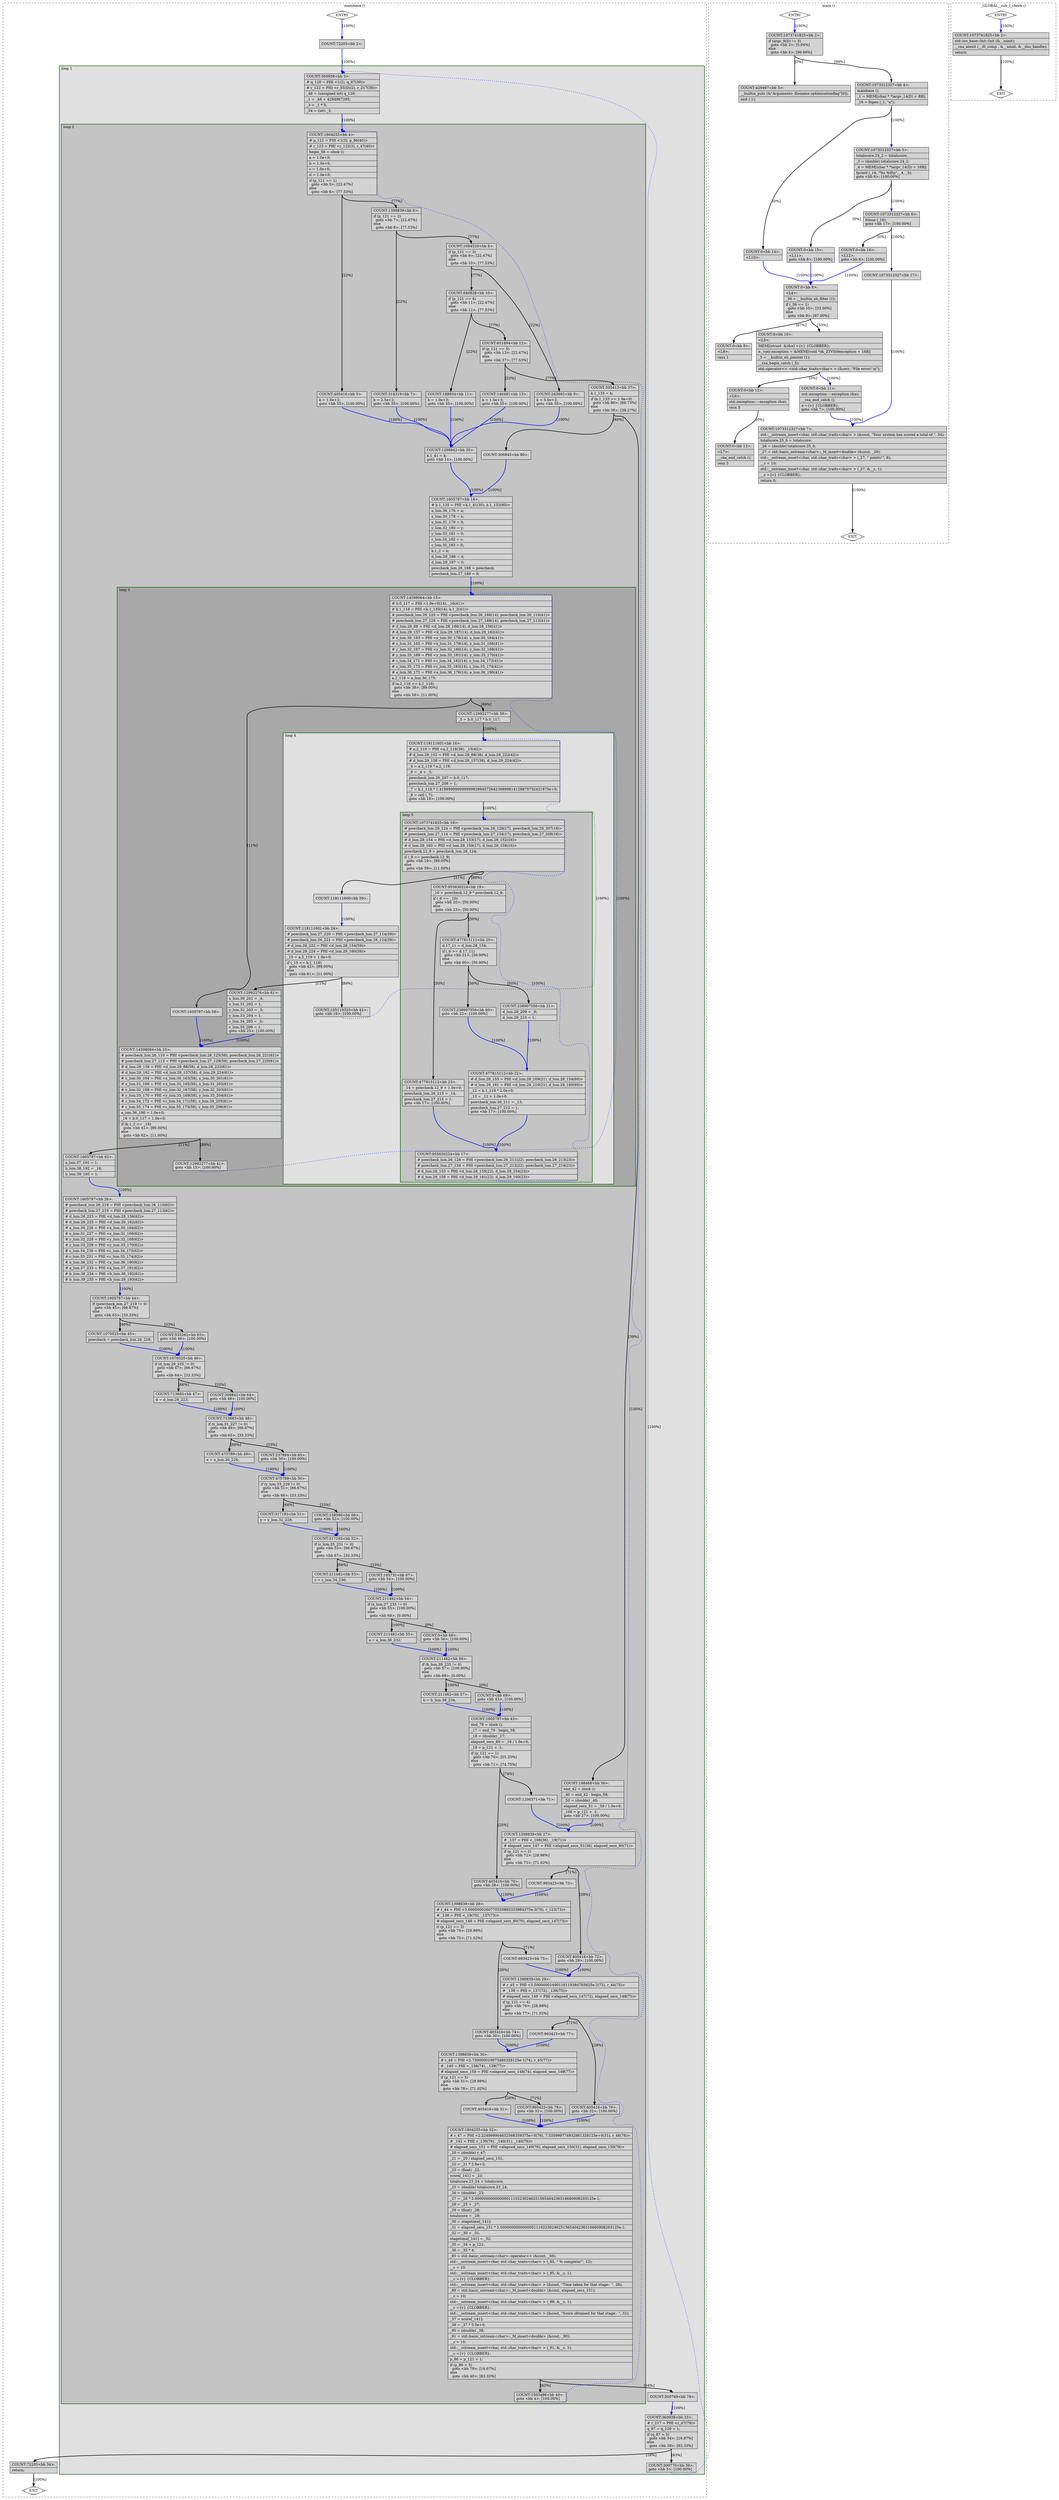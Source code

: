 digraph "benchmark.cpp.135t.sink" {
overlap=false;
subgraph "cluster_mainbase" {
	style="dashed";
	color="black";
	label="mainbase ()";
	subgraph cluster_1888_1 {
	style="filled";
	color="darkgreen";
	fillcolor="grey88";
	label="loop 1";
	labeljust=l;
	penwidth=2;
	subgraph cluster_1888_2 {
	style="filled";
	color="darkgreen";
	fillcolor="grey77";
	label="loop 2";
	labeljust=l;
	penwidth=2;
	subgraph cluster_1888_3 {
	style="filled";
	color="darkgreen";
	fillcolor="grey66";
	label="loop 3";
	labeljust=l;
	penwidth=2;
	subgraph cluster_1888_4 {
	style="filled";
	color="darkgreen";
	fillcolor="grey88";
	label="loop 4";
	labeljust=l;
	penwidth=2;
	subgraph cluster_1888_5 {
	style="filled";
	color="darkgreen";
	fillcolor="grey77";
	label="loop 5";
	labeljust=l;
	penwidth=2;
	fn_1888_basic_block_18 [shape=record,style=filled,fillcolor=lightgrey,label="{COUNT:1073741825\<bb\ 18\>:\l\
|#\ powcheck_lsm.26_124\ =\ PHI\ \<powcheck_lsm.26_128(17),\ powcheck_lsm.26_207(16)\>\l\
|#\ powcheck_lsm.27_114\ =\ PHI\ \<powcheck_lsm.27_134(17),\ powcheck_lsm.27_208(16)\>\l\
|#\ d_lsm.28_154\ =\ PHI\ \<d_lsm.28_153(17),\ d_lsm.28_152(16)\>\l\
|#\ d_lsm.29_160\ =\ PHI\ \<d_lsm.29_159(17),\ d_lsm.29_158(16)\>\l\
|powcheck.12_9\ =\ powcheck_lsm.26_124;\l\
|if\ (_8\ \>=\ powcheck.12_9)\l\
\ \ goto\ \<bb\ 19\>;\ [89.00%]\l\
else\l\
\ \ goto\ \<bb\ 59\>;\ [11.00%]\l\
}"];

	fn_1888_basic_block_19 [shape=record,style=filled,fillcolor=lightgrey,label="{COUNT:955630224\<bb\ 19\>:\l\
|_10\ =\ powcheck.12_9\ *\ powcheck.12_9;\l\
|if\ (_6\ ==\ _10)\l\
\ \ goto\ \<bb\ 20\>;\ [50.00%]\l\
else\l\
\ \ goto\ \<bb\ 23\>;\ [50.00%]\l\
}"];

	fn_1888_basic_block_20 [shape=record,style=filled,fillcolor=lightgrey,label="{COUNT:477815112\<bb\ 20\>:\l\
|d.17_11\ =\ d_lsm.28_154;\l\
|if\ (_6\ \>=\ d.17_11)\l\
\ \ goto\ \<bb\ 21\>;\ [50.00%]\l\
else\l\
\ \ goto\ \<bb\ 60\>;\ [50.00%]\l\
}"];

	fn_1888_basic_block_23 [shape=record,style=filled,fillcolor=lightgrey,label="{COUNT:477815112\<bb\ 23\>:\l\
|_14\ =\ powcheck.12_9\ +\ 1.0e+0;\l\
|powcheck_lsm.26_213\ =\ _14;\l\
|powcheck_lsm.27_214\ =\ 1;\l\
goto\ \<bb\ 17\>;\ [100.00%]\l\
}"];

	fn_1888_basic_block_21 [shape=record,style=filled,fillcolor=lightgrey,label="{COUNT:238907556\<bb\ 21\>:\l\
|d_lsm.28_209\ =\ _6;\l\
|d_lsm.29_210\ =\ 1;\l\
}"];

	fn_1888_basic_block_60 [shape=record,style=filled,fillcolor=lightgrey,label="{COUNT:238907556\<bb\ 60\>:\l\
goto\ \<bb\ 22\>;\ [100.00%]\l\
}"];

	fn_1888_basic_block_17 [shape=record,style=filled,fillcolor=lightgrey,label="{COUNT:955630224\<bb\ 17\>:\l\
|#\ powcheck_lsm.26_128\ =\ PHI\ \<powcheck_lsm.26_211(22),\ powcheck_lsm.26_213(23)\>\l\
|#\ powcheck_lsm.27_134\ =\ PHI\ \<powcheck_lsm.27_212(22),\ powcheck_lsm.27_214(23)\>\l\
|#\ d_lsm.28_153\ =\ PHI\ \<d_lsm.28_155(22),\ d_lsm.28_154(23)\>\l\
|#\ d_lsm.29_159\ =\ PHI\ \<d_lsm.29_161(22),\ d_lsm.29_160(23)\>\l\
}"];

	fn_1888_basic_block_22 [shape=record,style=filled,fillcolor=lightgrey,label="{COUNT:477815112\<bb\ 22\>:\l\
|#\ d_lsm.28_155\ =\ PHI\ \<d_lsm.28_209(21),\ d_lsm.28_154(60)\>\l\
|#\ d_lsm.29_161\ =\ PHI\ \<d_lsm.29_210(21),\ d_lsm.29_160(60)\>\l\
|_12\ =\ k.1_118\ *\ 2.0e+0;\l\
|_13\ =\ _12\ +\ 1.0e+0;\l\
|powcheck_lsm.26_211\ =\ _13;\l\
|powcheck_lsm.27_212\ =\ 1;\l\
goto\ \<bb\ 17\>;\ [100.00%]\l\
}"];

	}
	fn_1888_basic_block_16 [shape=record,style=filled,fillcolor=lightgrey,label="{COUNT:118111601\<bb\ 16\>:\l\
|#\ a.2_119\ =\ PHI\ \<a.2_116(38),\ _15(42)\>\l\
|#\ d_lsm.28_152\ =\ PHI\ \<d_lsm.28_88(38),\ d_lsm.28_222(42)\>\l\
|#\ d_lsm.29_158\ =\ PHI\ \<d_lsm.29_157(38),\ d_lsm.29_224(42)\>\l\
|_4\ =\ a.2_119\ *\ a.2_119;\l\
|_6\ =\ _4\ +\ _5;\l\
|powcheck_lsm.26_207\ =\ b.0_117;\l\
|powcheck_lsm.27_208\ =\ 1;\l\
|_7\ =\ k.1_118\ *\ 1.4199999999999999289457264239899814128875732421875e+0;\l\
|_8\ =\ ceil\ (_7);\l\
goto\ \<bb\ 18\>;\ [100.00%]\l\
}"];

	fn_1888_basic_block_59 [shape=record,style=filled,fillcolor=lightgrey,label="{COUNT:118111600\<bb\ 59\>:\l\
}"];

	fn_1888_basic_block_24 [shape=record,style=filled,fillcolor=lightgrey,label="{COUNT:118111601\<bb\ 24\>:\l\
|#\ powcheck_lsm.27_220\ =\ PHI\ \<powcheck_lsm.27_114(59)\>\l\
|#\ powcheck_lsm.26_221\ =\ PHI\ \<powcheck_lsm.26_124(59)\>\l\
|#\ d_lsm.28_222\ =\ PHI\ \<d_lsm.28_154(59)\>\l\
|#\ d_lsm.29_224\ =\ PHI\ \<d_lsm.29_160(59)\>\l\
|_15\ =\ a.2_119\ +\ 1.0e+0;\l\
|if\ (_15\ \<=\ k.1_118)\l\
\ \ goto\ \<bb\ 42\>;\ [89.00%]\l\
else\l\
\ \ goto\ \<bb\ 61\>;\ [11.00%]\l\
}"];

	fn_1888_basic_block_42 [shape=record,style=filled,fillcolor=lightgrey,label="{COUNT:105119325\<bb\ 42\>:\l\
goto\ \<bb\ 16\>;\ [100.00%]\l\
}"];

	}
	fn_1888_basic_block_15 [shape=record,style=filled,fillcolor=lightgrey,label="{COUNT:14598064\<bb\ 15\>:\l\
|#\ b.0_117\ =\ PHI\ \<1.0e+0(14),\ _16(41)\>\l\
|#\ k.1_118\ =\ PHI\ \<k.1_135(14),\ k.1_2(41)\>\l\
|#\ powcheck_lsm.26_125\ =\ PHI\ \<powcheck_lsm.26_188(14),\ powcheck_lsm.26_110(41)\>\l\
|#\ powcheck_lsm.27_129\ =\ PHI\ \<powcheck_lsm.27_189(14),\ powcheck_lsm.27_113(41)\>\l\
|#\ d_lsm.28_88\ =\ PHI\ \<d_lsm.28_186(14),\ d_lsm.28_156(41)\>\l\
|#\ d_lsm.29_157\ =\ PHI\ \<d_lsm.29_187(14),\ d_lsm.29_162(41)\>\l\
|#\ x_lsm.30_163\ =\ PHI\ \<x_lsm.30_178(14),\ x_lsm.30_164(41)\>\l\
|#\ x_lsm.31_165\ =\ PHI\ \<x_lsm.31_179(14),\ x_lsm.31_166(41)\>\l\
|#\ y_lsm.32_167\ =\ PHI\ \<y_lsm.32_180(14),\ y_lsm.32_168(41)\>\l\
|#\ y_lsm.33_169\ =\ PHI\ \<y_lsm.33_181(14),\ y_lsm.33_170(41)\>\l\
|#\ c_lsm.34_171\ =\ PHI\ \<c_lsm.34_182(14),\ c_lsm.34_172(41)\>\l\
|#\ c_lsm.35_173\ =\ PHI\ \<c_lsm.35_183(14),\ c_lsm.35_174(41)\>\l\
|#\ a_lsm.36_175\ =\ PHI\ \<a_lsm.36_176(14),\ a_lsm.36_190(41)\>\l\
|a.2_116\ =\ a_lsm.36_175;\l\
|if\ (a.2_116\ \<=\ k.1_118)\l\
\ \ goto\ \<bb\ 38\>;\ [89.00%]\l\
else\l\
\ \ goto\ \<bb\ 58\>;\ [11.00%]\l\
}"];

	fn_1888_basic_block_38 [shape=record,style=filled,fillcolor=lightgrey,label="{COUNT:12992277\<bb\ 38\>:\l\
|_5\ =\ b.0_117\ *\ b.0_117;\l\
}"];

	fn_1888_basic_block_58 [shape=record,style=filled,fillcolor=lightgrey,label="{COUNT:1605787\<bb\ 58\>:\l\
}"];

	fn_1888_basic_block_25 [shape=record,style=filled,fillcolor=lightgrey,label="{COUNT:14598064\<bb\ 25\>:\l\
|#\ powcheck_lsm.26_110\ =\ PHI\ \<powcheck_lsm.26_125(58),\ powcheck_lsm.26_221(61)\>\l\
|#\ powcheck_lsm.27_113\ =\ PHI\ \<powcheck_lsm.27_129(58),\ powcheck_lsm.27_220(61)\>\l\
|#\ d_lsm.28_156\ =\ PHI\ \<d_lsm.28_88(58),\ d_lsm.28_222(61)\>\l\
|#\ d_lsm.29_162\ =\ PHI\ \<d_lsm.29_157(58),\ d_lsm.29_224(61)\>\l\
|#\ x_lsm.30_164\ =\ PHI\ \<x_lsm.30_163(58),\ x_lsm.30_201(61)\>\l\
|#\ x_lsm.31_166\ =\ PHI\ \<x_lsm.31_165(58),\ x_lsm.31_202(61)\>\l\
|#\ y_lsm.32_168\ =\ PHI\ \<y_lsm.32_167(58),\ y_lsm.32_203(61)\>\l\
|#\ y_lsm.33_170\ =\ PHI\ \<y_lsm.33_169(58),\ y_lsm.33_204(61)\>\l\
|#\ c_lsm.34_172\ =\ PHI\ \<c_lsm.34_171(58),\ c_lsm.34_205(61)\>\l\
|#\ c_lsm.35_174\ =\ PHI\ \<c_lsm.35_173(58),\ c_lsm.35_206(61)\>\l\
|a_lsm.36_190\ =\ 1.0e+0;\l\
|_16\ =\ b.0_117\ +\ 1.0e+0;\l\
|if\ (k.1_2\ \>=\ _16)\l\
\ \ goto\ \<bb\ 41\>;\ [89.00%]\l\
else\l\
\ \ goto\ \<bb\ 62\>;\ [11.00%]\l\
}"];

	fn_1888_basic_block_41 [shape=record,style=filled,fillcolor=lightgrey,label="{COUNT:12992277\<bb\ 41\>:\l\
goto\ \<bb\ 15\>;\ [100.00%]\l\
}"];

	fn_1888_basic_block_61 [shape=record,style=filled,fillcolor=lightgrey,label="{COUNT:12992276\<bb\ 61\>:\l\
|x_lsm.30_201\ =\ _4;\l\
|x_lsm.31_202\ =\ 1;\l\
|y_lsm.32_203\ =\ _5;\l\
|y_lsm.33_204\ =\ 1;\l\
|c_lsm.34_205\ =\ _6;\l\
|c_lsm.35_206\ =\ 1;\l\
goto\ \<bb\ 25\>;\ [100.00%]\l\
}"];

	}
	fn_1888_basic_block_4 [shape=record,style=filled,fillcolor=lightgrey,label="{COUNT:1804255\<bb\ 4\>:\l\
|#\ p_121\ =\ PHI\ \<1(3),\ p_86(40)\>\l\
|#\ r_123\ =\ PHI\ \<r_122(3),\ r_47(40)\>\l\
|begin_58\ =\ clock\ ();\l\
|a\ =\ 1.0e+0;\l\
|b\ =\ 1.0e+0;\l\
|c\ =\ 1.0e+0;\l\
|d\ =\ 1.0e+0;\l\
|if\ (p_121\ ==\ 1)\l\
\ \ goto\ \<bb\ 5\>;\ [22.47%]\l\
else\l\
\ \ goto\ \<bb\ 6\>;\ [77.53%]\l\
}"];

	fn_1888_basic_block_5 [shape=record,style=filled,fillcolor=lightgrey,label="{COUNT:405416\<bb\ 5\>:\l\
|k\ =\ 1.0e+2;\l\
goto\ \<bb\ 35\>;\ [100.00%]\l\
}"];

	fn_1888_basic_block_6 [shape=record,style=filled,fillcolor=lightgrey,label="{COUNT:1398839\<bb\ 6\>:\l\
|if\ (p_121\ ==\ 2)\l\
\ \ goto\ \<bb\ 7\>;\ [22.47%]\l\
else\l\
\ \ goto\ \<bb\ 8\>;\ [77.53%]\l\
}"];

	fn_1888_basic_block_35 [shape=record,style=filled,fillcolor=lightgrey,label="{COUNT:1298842\<bb\ 35\>:\l\
|k.1_41\ =\ k;\l\
goto\ \<bb\ 14\>;\ [100.00%]\l\
}"];

	fn_1888_basic_block_7 [shape=record,style=filled,fillcolor=lightgrey,label="{COUNT:314319\<bb\ 7\>:\l\
|k\ =\ 2.5e+2;\l\
goto\ \<bb\ 35\>;\ [100.00%]\l\
}"];

	fn_1888_basic_block_8 [shape=record,style=filled,fillcolor=lightgrey,label="{COUNT:1084520\<bb\ 8\>:\l\
|if\ (p_121\ ==\ 3)\l\
\ \ goto\ \<bb\ 9\>;\ [22.47%]\l\
else\l\
\ \ goto\ \<bb\ 10\>;\ [77.53%]\l\
}"];

	fn_1888_basic_block_14 [shape=record,style=filled,fillcolor=lightgrey,label="{COUNT:1605787\<bb\ 14\>:\l\
|#\ k.1_135\ =\ PHI\ \<k.1_41(35),\ k.1_133(80)\>\l\
|a_lsm.36_176\ =\ a;\l\
|x_lsm.30_178\ =\ x;\l\
|x_lsm.31_179\ =\ 0;\l\
|y_lsm.32_180\ =\ y;\l\
|y_lsm.33_181\ =\ 0;\l\
|c_lsm.34_182\ =\ c;\l\
|c_lsm.35_183\ =\ 0;\l\
|k.1_2\ =\ k;\l\
|d_lsm.28_186\ =\ d;\l\
|d_lsm.29_187\ =\ 0;\l\
|powcheck_lsm.26_188\ =\ powcheck;\l\
|powcheck_lsm.27_189\ =\ 0;\l\
}"];

	fn_1888_basic_block_9 [shape=record,style=filled,fillcolor=lightgrey,label="{COUNT:243692\<bb\ 9\>:\l\
|k\ =\ 5.0e+2;\l\
goto\ \<bb\ 35\>;\ [100.00%]\l\
}"];

	fn_1888_basic_block_10 [shape=record,style=filled,fillcolor=lightgrey,label="{COUNT:840828\<bb\ 10\>:\l\
|if\ (p_121\ ==\ 4)\l\
\ \ goto\ \<bb\ 11\>;\ [22.47%]\l\
else\l\
\ \ goto\ \<bb\ 12\>;\ [77.53%]\l\
}"];

	fn_1888_basic_block_11 [shape=record,style=filled,fillcolor=lightgrey,label="{COUNT:188934\<bb\ 11\>:\l\
|k\ =\ 1.0e+3;\l\
goto\ \<bb\ 35\>;\ [100.00%]\l\
}"];

	fn_1888_basic_block_12 [shape=record,style=filled,fillcolor=lightgrey,label="{COUNT:651894\<bb\ 12\>:\l\
|if\ (p_121\ ==\ 5)\l\
\ \ goto\ \<bb\ 13\>;\ [22.47%]\l\
else\l\
\ \ goto\ \<bb\ 37\>;\ [77.53%]\l\
}"];

	fn_1888_basic_block_13 [shape=record,style=filled,fillcolor=lightgrey,label="{COUNT:146481\<bb\ 13\>:\l\
|k\ =\ 1.5e+3;\l\
goto\ \<bb\ 35\>;\ [100.00%]\l\
}"];

	fn_1888_basic_block_37 [shape=record,style=filled,fillcolor=lightgrey,label="{COUNT:505413\<bb\ 37\>:\l\
|k.1_133\ =\ k;\l\
|if\ (k.1_133\ \>=\ 1.0e+0)\l\
\ \ goto\ \<bb\ 80\>;\ [60.73%]\l\
else\l\
\ \ goto\ \<bb\ 36\>;\ [39.27%]\l\
}"];

	fn_1888_basic_block_80 [shape=record,style=filled,fillcolor=lightgrey,label="{COUNT:306945\<bb\ 80\>:\l\
}"];

	fn_1888_basic_block_36 [shape=record,style=filled,fillcolor=lightgrey,label="{COUNT:198468\<bb\ 36\>:\l\
|end_42\ =\ clock\ ();\l\
|_40\ =\ end_42\ -\ begin_58;\l\
|_50\ =\ (double)\ _40;\l\
|elapsed_secs_51\ =\ _50\ /\ 1.0e+6;\l\
|_108\ =\ p_121\ +\ -1;\l\
goto\ \<bb\ 27\>;\ [100.00%]\l\
}"];

	fn_1888_basic_block_62 [shape=record,style=filled,fillcolor=lightgrey,label="{COUNT:1605787\<bb\ 62\>:\l\
|a_lsm.37_191\ =\ 1;\l\
|b_lsm.38_192\ =\ _16;\l\
|b_lsm.39_193\ =\ 1;\l\
}"];

	fn_1888_basic_block_27 [shape=record,style=filled,fillcolor=lightgrey,label="{COUNT:1398839\<bb\ 27\>:\l\
|#\ _137\ =\ PHI\ \<_108(36),\ _19(71)\>\l\
|#\ elapsed_secs_147\ =\ PHI\ \<elapsed_secs_51(36),\ elapsed_secs_80(71)\>\l\
|if\ (p_121\ ==\ 2)\l\
\ \ goto\ \<bb\ 72\>;\ [28.98%]\l\
else\l\
\ \ goto\ \<bb\ 73\>;\ [71.02%]\l\
}"];

	fn_1888_basic_block_26 [shape=record,style=filled,fillcolor=lightgrey,label="{COUNT:1605787\<bb\ 26\>:\l\
|#\ powcheck_lsm.26_218\ =\ PHI\ \<powcheck_lsm.26_110(62)\>\l\
|#\ powcheck_lsm.27_219\ =\ PHI\ \<powcheck_lsm.27_113(62)\>\l\
|#\ d_lsm.28_223\ =\ PHI\ \<d_lsm.28_156(62)\>\l\
|#\ d_lsm.29_225\ =\ PHI\ \<d_lsm.29_162(62)\>\l\
|#\ x_lsm.30_226\ =\ PHI\ \<x_lsm.30_164(62)\>\l\
|#\ x_lsm.31_227\ =\ PHI\ \<x_lsm.31_166(62)\>\l\
|#\ y_lsm.32_228\ =\ PHI\ \<y_lsm.32_168(62)\>\l\
|#\ y_lsm.33_229\ =\ PHI\ \<y_lsm.33_170(62)\>\l\
|#\ c_lsm.34_230\ =\ PHI\ \<c_lsm.34_172(62)\>\l\
|#\ c_lsm.35_231\ =\ PHI\ \<c_lsm.35_174(62)\>\l\
|#\ a_lsm.36_232\ =\ PHI\ \<a_lsm.36_190(62)\>\l\
|#\ a_lsm.37_233\ =\ PHI\ \<a_lsm.37_191(62)\>\l\
|#\ b_lsm.38_234\ =\ PHI\ \<b_lsm.38_192(62)\>\l\
|#\ b_lsm.39_235\ =\ PHI\ \<b_lsm.39_193(62)\>\l\
}"];

	fn_1888_basic_block_72 [shape=record,style=filled,fillcolor=lightgrey,label="{COUNT:405416\<bb\ 72\>:\l\
goto\ \<bb\ 29\>;\ [100.00%]\l\
}"];

	fn_1888_basic_block_73 [shape=record,style=filled,fillcolor=lightgrey,label="{COUNT:993423\<bb\ 73\>:\l\
}"];

	fn_1888_basic_block_44 [shape=record,style=filled,fillcolor=lightgrey,label="{COUNT:1605787\<bb\ 44\>:\l\
|if\ (powcheck_lsm.27_219\ !=\ 0)\l\
\ \ goto\ \<bb\ 45\>;\ [66.67%]\l\
else\l\
\ \ goto\ \<bb\ 63\>;\ [33.33%]\l\
}"];

	fn_1888_basic_block_29 [shape=record,style=filled,fillcolor=lightgrey,label="{COUNT:1398839\<bb\ 29\>:\l\
|#\ r_45\ =\ PHI\ \<3.50000001490116119384765625e-2(72),\ r_44(75)\>\l\
|#\ _139\ =\ PHI\ \<_137(72),\ _138(75)\>\l\
|#\ elapsed_secs_149\ =\ PHI\ \<elapsed_secs_147(72),\ elapsed_secs_148(75)\>\l\
|if\ (p_121\ ==\ 4)\l\
\ \ goto\ \<bb\ 76\>;\ [28.98%]\l\
else\l\
\ \ goto\ \<bb\ 77\>;\ [71.02%]\l\
}"];

	fn_1888_basic_block_28 [shape=record,style=filled,fillcolor=lightgrey,label="{COUNT:1398839\<bb\ 28\>:\l\
|#\ r_44\ =\ PHI\ \<3.0000000260770320892333984375e-3(70),\ r_123(73)\>\l\
|#\ _138\ =\ PHI\ \<_19(70),\ _137(73)\>\l\
|#\ elapsed_secs_148\ =\ PHI\ \<elapsed_secs_80(70),\ elapsed_secs_147(73)\>\l\
|if\ (p_121\ ==\ 3)\l\
\ \ goto\ \<bb\ 74\>;\ [28.98%]\l\
else\l\
\ \ goto\ \<bb\ 75\>;\ [71.02%]\l\
}"];

	fn_1888_basic_block_63 [shape=record,style=filled,fillcolor=lightgrey,label="{COUNT:535262\<bb\ 63\>:\l\
goto\ \<bb\ 46\>;\ [100.00%]\l\
}"];

	fn_1888_basic_block_45 [shape=record,style=filled,fillcolor=lightgrey,label="{COUNT:1070525\<bb\ 45\>:\l\
|powcheck\ =\ powcheck_lsm.26_218;\l\
}"];

	fn_1888_basic_block_76 [shape=record,style=filled,fillcolor=lightgrey,label="{COUNT:405416\<bb\ 76\>:\l\
goto\ \<bb\ 32\>;\ [100.00%]\l\
}"];

	fn_1888_basic_block_77 [shape=record,style=filled,fillcolor=lightgrey,label="{COUNT:993423\<bb\ 77\>:\l\
}"];

	fn_1888_basic_block_74 [shape=record,style=filled,fillcolor=lightgrey,label="{COUNT:405416\<bb\ 74\>:\l\
goto\ \<bb\ 30\>;\ [100.00%]\l\
}"];

	fn_1888_basic_block_75 [shape=record,style=filled,fillcolor=lightgrey,label="{COUNT:993423\<bb\ 75\>:\l\
}"];

	fn_1888_basic_block_46 [shape=record,style=filled,fillcolor=lightgrey,label="{COUNT:1070525\<bb\ 46\>:\l\
|if\ (d_lsm.29_225\ !=\ 0)\l\
\ \ goto\ \<bb\ 47\>;\ [66.67%]\l\
else\l\
\ \ goto\ \<bb\ 64\>;\ [33.33%]\l\
}"];

	fn_1888_basic_block_32 [shape=record,style=filled,fillcolor=lightgrey,label="{COUNT:1804255\<bb\ 32\>:\l\
|#\ r_47\ =\ PHI\ \<2.224999904632568359375e+0(76),\ 7.535999774932861328125e+0(31),\ r_46(78)\>\l\
|#\ _141\ =\ PHI\ \<_139(76),\ _140(31),\ _140(78)\>\l\
|#\ elapsed_secs_151\ =\ PHI\ \<elapsed_secs_149(76),\ elapsed_secs_150(31),\ elapsed_secs_150(78)\>\l\
|_20\ =\ (double)\ r_47;\l\
|_21\ =\ _20\ /\ elapsed_secs_151;\l\
|_22\ =\ _21\ *\ 2.0e+2;\l\
|_23\ =\ (float)\ _22;\l\
|score[_141]\ =\ _23;\l\
|totalscore.23_24\ =\ totalscore;\l\
|_25\ =\ (double)\ totalscore.23_24;\l\
|_26\ =\ (double)\ _23;\l\
|_27\ =\ _26\ *\ 2.00000000000000011102230246251565404236316680908203125e-1;\l\
|_28\ =\ _25\ +\ _27;\l\
|_29\ =\ (float)\ _28;\l\
|totalscore\ =\ _29;\l\
|_30\ =\ stagetime[_141];\l\
|_31\ =\ elapsed_secs_151\ *\ 2.00000000000000011102230246251565404236316680908203125e-1;\l\
|_32\ =\ _30\ +\ _31;\l\
|stagetime[_141]\ =\ _32;\l\
|_35\ =\ _34\ +\ p_121;\l\
|_36\ =\ _35\ *\ 4;\l\
|_85\ =\ std::basic_ostream\<char\>::operator\<\<\ (&cout,\ _36);\l\
|std::__ostream_insert\<char,\ std::char_traits\<char\>\ \>\ (_85,\ \"\ %\ complete!\",\ 12);\l\
|__c\ =\ 10;\l\
|std::__ostream_insert\<char,\ std::char_traits\<char\>\ \>\ (_85,\ &__c,\ 1);\l\
|__c\ =\{v\}\ \{CLOBBER\};\l\
|std::__ostream_insert\<char,\ std::char_traits\<char\>\ \>\ (&cout,\ \"Time\ taken\ for\ that\ stage:-\ \",\ 28);\l\
|_89\ =\ std::basic_ostream\<char\>::_M_insert\<double\>\ (&cout,\ elapsed_secs_151);\l\
|__c\ =\ 10;\l\
|std::__ostream_insert\<char,\ std::char_traits\<char\>\ \>\ (_89,\ &__c,\ 1);\l\
|__c\ =\{v\}\ \{CLOBBER\};\l\
|std::__ostream_insert\<char,\ std::char_traits\<char\>\ \>\ (&cout,\ \"Score\ obtained\ for\ that\ stage:-\ \",\ 32);\l\
|_37\ =\ score[_141];\l\
|_38\ =\ _37\ *\ 5.0e+0;\l\
|_90\ =\ (double)\ _38;\l\
|_91\ =\ std::basic_ostream\<char\>::_M_insert\<double\>\ (&cout,\ _90);\l\
|__c\ =\ 10;\l\
|std::__ostream_insert\<char,\ std::char_traits\<char\>\ \>\ (_91,\ &__c,\ 1);\l\
|__c\ =\{v\}\ \{CLOBBER\};\l\
|p_86\ =\ p_121\ +\ 1;\l\
|if\ (p_86\ \>\ 5)\l\
\ \ goto\ \<bb\ 79\>;\ [16.67%]\l\
else\l\
\ \ goto\ \<bb\ 40\>;\ [83.33%]\l\
}"];

	fn_1888_basic_block_30 [shape=record,style=filled,fillcolor=lightgrey,label="{COUNT:1398839\<bb\ 30\>:\l\
|#\ r_46\ =\ PHI\ \<2.730000019073486328125e-1(74),\ r_45(77)\>\l\
|#\ _140\ =\ PHI\ \<_138(74),\ _139(77)\>\l\
|#\ elapsed_secs_150\ =\ PHI\ \<elapsed_secs_148(74),\ elapsed_secs_149(77)\>\l\
|if\ (p_121\ ==\ 5)\l\
\ \ goto\ \<bb\ 31\>;\ [28.98%]\l\
else\l\
\ \ goto\ \<bb\ 78\>;\ [71.02%]\l\
}"];

	fn_1888_basic_block_64 [shape=record,style=filled,fillcolor=lightgrey,label="{COUNT:356842\<bb\ 64\>:\l\
goto\ \<bb\ 48\>;\ [100.00%]\l\
}"];

	fn_1888_basic_block_47 [shape=record,style=filled,fillcolor=lightgrey,label="{COUNT:713683\<bb\ 47\>:\l\
|d\ =\ d_lsm.28_223;\l\
}"];

	fn_1888_basic_block_40 [shape=record,style=filled,fillcolor=lightgrey,label="{COUNT:1503486\<bb\ 40\>:\l\
goto\ \<bb\ 4\>;\ [100.00%]\l\
}"];

	fn_1888_basic_block_31 [shape=record,style=filled,fillcolor=lightgrey,label="{COUNT:405416\<bb\ 31\>:\l\
}"];

	fn_1888_basic_block_78 [shape=record,style=filled,fillcolor=lightgrey,label="{COUNT:993423\<bb\ 78\>:\l\
goto\ \<bb\ 32\>;\ [100.00%]\l\
}"];

	fn_1888_basic_block_48 [shape=record,style=filled,fillcolor=lightgrey,label="{COUNT:713683\<bb\ 48\>:\l\
|if\ (x_lsm.31_227\ !=\ 0)\l\
\ \ goto\ \<bb\ 49\>;\ [66.67%]\l\
else\l\
\ \ goto\ \<bb\ 65\>;\ [33.33%]\l\
}"];

	fn_1888_basic_block_65 [shape=record,style=filled,fillcolor=lightgrey,label="{COUNT:237894\<bb\ 65\>:\l\
goto\ \<bb\ 50\>;\ [100.00%]\l\
}"];

	fn_1888_basic_block_49 [shape=record,style=filled,fillcolor=lightgrey,label="{COUNT:475789\<bb\ 49\>:\l\
|x\ =\ x_lsm.30_226;\l\
}"];

	fn_1888_basic_block_50 [shape=record,style=filled,fillcolor=lightgrey,label="{COUNT:475789\<bb\ 50\>:\l\
|if\ (y_lsm.33_229\ !=\ 0)\l\
\ \ goto\ \<bb\ 51\>;\ [66.67%]\l\
else\l\
\ \ goto\ \<bb\ 66\>;\ [33.33%]\l\
}"];

	fn_1888_basic_block_66 [shape=record,style=filled,fillcolor=lightgrey,label="{COUNT:158596\<bb\ 66\>:\l\
goto\ \<bb\ 52\>;\ [100.00%]\l\
}"];

	fn_1888_basic_block_51 [shape=record,style=filled,fillcolor=lightgrey,label="{COUNT:317193\<bb\ 51\>:\l\
|y\ =\ y_lsm.32_228;\l\
}"];

	fn_1888_basic_block_52 [shape=record,style=filled,fillcolor=lightgrey,label="{COUNT:317193\<bb\ 52\>:\l\
|if\ (c_lsm.35_231\ !=\ 0)\l\
\ \ goto\ \<bb\ 53\>;\ [66.67%]\l\
else\l\
\ \ goto\ \<bb\ 67\>;\ [33.33%]\l\
}"];

	fn_1888_basic_block_67 [shape=record,style=filled,fillcolor=lightgrey,label="{COUNT:105731\<bb\ 67\>:\l\
goto\ \<bb\ 54\>;\ [100.00%]\l\
}"];

	fn_1888_basic_block_53 [shape=record,style=filled,fillcolor=lightgrey,label="{COUNT:211462\<bb\ 53\>:\l\
|c\ =\ c_lsm.34_230;\l\
}"];

	fn_1888_basic_block_54 [shape=record,style=filled,fillcolor=lightgrey,label="{COUNT:211462\<bb\ 54\>:\l\
|if\ (a_lsm.37_233\ !=\ 0)\l\
\ \ goto\ \<bb\ 55\>;\ [100.00%]\l\
else\l\
\ \ goto\ \<bb\ 68\>;\ [0.00%]\l\
}"];

	fn_1888_basic_block_68 [shape=record,style=filled,fillcolor=lightgrey,label="{COUNT:0\<bb\ 68\>:\l\
goto\ \<bb\ 56\>;\ [100.00%]\l\
}"];

	fn_1888_basic_block_55 [shape=record,style=filled,fillcolor=lightgrey,label="{COUNT:211462\<bb\ 55\>:\l\
|a\ =\ a_lsm.36_232;\l\
}"];

	fn_1888_basic_block_56 [shape=record,style=filled,fillcolor=lightgrey,label="{COUNT:211462\<bb\ 56\>:\l\
|if\ (b_lsm.39_235\ !=\ 0)\l\
\ \ goto\ \<bb\ 57\>;\ [100.00%]\l\
else\l\
\ \ goto\ \<bb\ 69\>;\ [0.00%]\l\
}"];

	fn_1888_basic_block_69 [shape=record,style=filled,fillcolor=lightgrey,label="{COUNT:0\<bb\ 69\>:\l\
goto\ \<bb\ 43\>;\ [100.00%]\l\
}"];

	fn_1888_basic_block_57 [shape=record,style=filled,fillcolor=lightgrey,label="{COUNT:211462\<bb\ 57\>:\l\
|b\ =\ b_lsm.38_234;\l\
}"];

	fn_1888_basic_block_43 [shape=record,style=filled,fillcolor=lightgrey,label="{COUNT:1605787\<bb\ 43\>:\l\
|end_79\ =\ clock\ ();\l\
|_17\ =\ end_79\ -\ begin_58;\l\
|_18\ =\ (double)\ _17;\l\
|elapsed_secs_80\ =\ _18\ /\ 1.0e+6;\l\
|_19\ =\ p_121\ +\ -1;\l\
|if\ (p_121\ ==\ 1)\l\
\ \ goto\ \<bb\ 70\>;\ [25.25%]\l\
else\l\
\ \ goto\ \<bb\ 71\>;\ [74.75%]\l\
}"];

	fn_1888_basic_block_70 [shape=record,style=filled,fillcolor=lightgrey,label="{COUNT:405416\<bb\ 70\>:\l\
goto\ \<bb\ 28\>;\ [100.00%]\l\
}"];

	fn_1888_basic_block_71 [shape=record,style=filled,fillcolor=lightgrey,label="{COUNT:1200371\<bb\ 71\>:\l\
}"];

	}
	fn_1888_basic_block_3 [shape=record,style=filled,fillcolor=lightgrey,label="{COUNT:360938\<bb\ 3\>:\l\
|#\ q_120\ =\ PHI\ \<1(2),\ q_87(39)\>\l\
|#\ r_122\ =\ PHI\ \<r_55(D)(2),\ r_217(39)\>\l\
|_48\ =\ (unsigned\ int)\ q_120;\l\
|_1\ =\ _48\ +\ 4294967295;\l\
|_3\ =\ _1\ *\ 5;\l\
|_34\ =\ (int)\ _3;\l\
}"];

	fn_1888_basic_block_79 [shape=record,style=filled,fillcolor=lightgrey,label="{COUNT:300769\<bb\ 79\>:\l\
}"];

	fn_1888_basic_block_33 [shape=record,style=filled,fillcolor=lightgrey,label="{COUNT:360938\<bb\ 33\>:\l\
|#\ r_217\ =\ PHI\ \<r_47(79)\>\l\
|q_87\ =\ q_120\ +\ 1;\l\
|if\ (q_87\ \>\ 5)\l\
\ \ goto\ \<bb\ 34\>;\ [16.67%]\l\
else\l\
\ \ goto\ \<bb\ 39\>;\ [83.33%]\l\
}"];

	fn_1888_basic_block_39 [shape=record,style=filled,fillcolor=lightgrey,label="{COUNT:300770\<bb\ 39\>:\l\
goto\ \<bb\ 3\>;\ [100.00%]\l\
}"];

	}
	fn_1888_basic_block_0 [shape=Mdiamond,style=filled,fillcolor=white,label="ENTRY"];

	fn_1888_basic_block_1 [shape=Mdiamond,style=filled,fillcolor=white,label="EXIT"];

	fn_1888_basic_block_2 [shape=record,style=filled,fillcolor=lightgrey,label="{COUNT:72205\<bb\ 2\>:\l\
}"];

	fn_1888_basic_block_34 [shape=record,style=filled,fillcolor=lightgrey,label="{COUNT:72205\<bb\ 34\>:\l\
|return;\l\
}"];

	fn_1888_basic_block_0:s -> fn_1888_basic_block_2:n [style="solid,bold",color=blue,weight=100,constraint=true,label="[100%]"];
	fn_1888_basic_block_2:s -> fn_1888_basic_block_3:n [style="solid,bold",color=blue,weight=100,constraint=true,label="[100%]"];
	fn_1888_basic_block_3:s -> fn_1888_basic_block_4:n [style="solid,bold",color=blue,weight=100,constraint=true,label="[100%]"];
	fn_1888_basic_block_4:s -> fn_1888_basic_block_5:n [style="solid,bold",color=black,weight=10,constraint=true,label="[22%]"];
	fn_1888_basic_block_4:s -> fn_1888_basic_block_6:n [style="solid,bold",color=black,weight=10,constraint=true,label="[77%]"];
	fn_1888_basic_block_5:s -> fn_1888_basic_block_35:n [style="solid,bold",color=blue,weight=100,constraint=true,label="[100%]"];
	fn_1888_basic_block_6:s -> fn_1888_basic_block_7:n [style="solid,bold",color=black,weight=10,constraint=true,label="[22%]"];
	fn_1888_basic_block_6:s -> fn_1888_basic_block_8:n [style="solid,bold",color=black,weight=10,constraint=true,label="[77%]"];
	fn_1888_basic_block_7:s -> fn_1888_basic_block_35:n [style="solid,bold",color=blue,weight=100,constraint=true,label="[100%]"];
	fn_1888_basic_block_8:s -> fn_1888_basic_block_9:n [style="solid,bold",color=black,weight=10,constraint=true,label="[22%]"];
	fn_1888_basic_block_8:s -> fn_1888_basic_block_10:n [style="solid,bold",color=black,weight=10,constraint=true,label="[77%]"];
	fn_1888_basic_block_9:s -> fn_1888_basic_block_35:n [style="solid,bold",color=blue,weight=100,constraint=true,label="[100%]"];
	fn_1888_basic_block_10:s -> fn_1888_basic_block_11:n [style="solid,bold",color=black,weight=10,constraint=true,label="[22%]"];
	fn_1888_basic_block_10:s -> fn_1888_basic_block_12:n [style="solid,bold",color=black,weight=10,constraint=true,label="[77%]"];
	fn_1888_basic_block_11:s -> fn_1888_basic_block_35:n [style="solid,bold",color=blue,weight=100,constraint=true,label="[100%]"];
	fn_1888_basic_block_12:s -> fn_1888_basic_block_13:n [style="solid,bold",color=black,weight=10,constraint=true,label="[22%]"];
	fn_1888_basic_block_12:s -> fn_1888_basic_block_37:n [style="solid,bold",color=black,weight=10,constraint=true,label="[77%]"];
	fn_1888_basic_block_13:s -> fn_1888_basic_block_35:n [style="solid,bold",color=blue,weight=100,constraint=true,label="[100%]"];
	fn_1888_basic_block_80:s -> fn_1888_basic_block_14:n [style="solid,bold",color=blue,weight=100,constraint=true,label="[100%]"];
	fn_1888_basic_block_14:s -> fn_1888_basic_block_15:n [style="solid,bold",color=blue,weight=100,constraint=true,label="[100%]"];
	fn_1888_basic_block_15:s -> fn_1888_basic_block_38:n [style="solid,bold",color=black,weight=10,constraint=true,label="[89%]"];
	fn_1888_basic_block_15:s -> fn_1888_basic_block_58:n [style="solid,bold",color=black,weight=10,constraint=true,label="[11%]"];
	fn_1888_basic_block_38:s -> fn_1888_basic_block_16:n [style="solid,bold",color=blue,weight=100,constraint=true,label="[100%]"];
	fn_1888_basic_block_16:s -> fn_1888_basic_block_18:n [style="solid,bold",color=blue,weight=100,constraint=true,label="[100%]"];
	fn_1888_basic_block_17:s -> fn_1888_basic_block_18:n [style="dotted,bold",color=blue,weight=10,constraint=false,label="[100%]"];
	fn_1888_basic_block_18:s -> fn_1888_basic_block_19:n [style="solid,bold",color=black,weight=10,constraint=true,label="[89%]"];
	fn_1888_basic_block_18:s -> fn_1888_basic_block_59:n [style="solid,bold",color=black,weight=10,constraint=true,label="[11%]"];
	fn_1888_basic_block_19:s -> fn_1888_basic_block_20:n [style="solid,bold",color=black,weight=10,constraint=true,label="[50%]"];
	fn_1888_basic_block_19:s -> fn_1888_basic_block_23:n [style="solid,bold",color=black,weight=10,constraint=true,label="[50%]"];
	fn_1888_basic_block_20:s -> fn_1888_basic_block_21:n [style="solid,bold",color=black,weight=10,constraint=true,label="[50%]"];
	fn_1888_basic_block_20:s -> fn_1888_basic_block_60:n [style="solid,bold",color=black,weight=10,constraint=true,label="[50%]"];
	fn_1888_basic_block_60:s -> fn_1888_basic_block_22:n [style="solid,bold",color=blue,weight=100,constraint=true,label="[100%]"];
	fn_1888_basic_block_21:s -> fn_1888_basic_block_22:n [style="solid,bold",color=blue,weight=100,constraint=true,label="[100%]"];
	fn_1888_basic_block_22:s -> fn_1888_basic_block_17:n [style="solid,bold",color=blue,weight=100,constraint=true,label="[100%]"];
	fn_1888_basic_block_23:s -> fn_1888_basic_block_17:n [style="solid,bold",color=blue,weight=100,constraint=true,label="[100%]"];
	fn_1888_basic_block_59:s -> fn_1888_basic_block_24:n [style="solid,bold",color=blue,weight=100,constraint=true,label="[100%]"];
	fn_1888_basic_block_24:s -> fn_1888_basic_block_42:n [style="solid,bold",color=black,weight=10,constraint=true,label="[89%]"];
	fn_1888_basic_block_24:s -> fn_1888_basic_block_61:n [style="solid,bold",color=black,weight=10,constraint=true,label="[11%]"];
	fn_1888_basic_block_61:s -> fn_1888_basic_block_25:n [style="solid,bold",color=blue,weight=100,constraint=true,label="[100%]"];
	fn_1888_basic_block_42:s -> fn_1888_basic_block_16:n [style="dotted,bold",color=blue,weight=10,constraint=false,label="[100%]"];
	fn_1888_basic_block_58:s -> fn_1888_basic_block_25:n [style="solid,bold",color=blue,weight=100,constraint=true,label="[100%]"];
	fn_1888_basic_block_25:s -> fn_1888_basic_block_41:n [style="solid,bold",color=black,weight=10,constraint=true,label="[89%]"];
	fn_1888_basic_block_25:s -> fn_1888_basic_block_62:n [style="solid,bold",color=black,weight=10,constraint=true,label="[11%]"];
	fn_1888_basic_block_41:s -> fn_1888_basic_block_15:n [style="dotted,bold",color=blue,weight=10,constraint=false,label="[100%]"];
	fn_1888_basic_block_62:s -> fn_1888_basic_block_26:n [style="solid,bold",color=blue,weight=100,constraint=true,label="[100%]"];
	fn_1888_basic_block_26:s -> fn_1888_basic_block_44:n [style="solid,bold",color=blue,weight=100,constraint=true,label="[100%]"];
	fn_1888_basic_block_44:s -> fn_1888_basic_block_63:n [style="solid,bold",color=black,weight=10,constraint=true,label="[33%]"];
	fn_1888_basic_block_44:s -> fn_1888_basic_block_45:n [style="solid,bold",color=black,weight=10,constraint=true,label="[66%]"];
	fn_1888_basic_block_63:s -> fn_1888_basic_block_46:n [style="solid,bold",color=blue,weight=100,constraint=true,label="[100%]"];
	fn_1888_basic_block_45:s -> fn_1888_basic_block_46:n [style="solid,bold",color=blue,weight=100,constraint=true,label="[100%]"];
	fn_1888_basic_block_46:s -> fn_1888_basic_block_64:n [style="solid,bold",color=black,weight=10,constraint=true,label="[33%]"];
	fn_1888_basic_block_46:s -> fn_1888_basic_block_47:n [style="solid,bold",color=black,weight=10,constraint=true,label="[66%]"];
	fn_1888_basic_block_64:s -> fn_1888_basic_block_48:n [style="solid,bold",color=blue,weight=100,constraint=true,label="[100%]"];
	fn_1888_basic_block_47:s -> fn_1888_basic_block_48:n [style="solid,bold",color=blue,weight=100,constraint=true,label="[100%]"];
	fn_1888_basic_block_48:s -> fn_1888_basic_block_65:n [style="solid,bold",color=black,weight=10,constraint=true,label="[33%]"];
	fn_1888_basic_block_48:s -> fn_1888_basic_block_49:n [style="solid,bold",color=black,weight=10,constraint=true,label="[66%]"];
	fn_1888_basic_block_65:s -> fn_1888_basic_block_50:n [style="solid,bold",color=blue,weight=100,constraint=true,label="[100%]"];
	fn_1888_basic_block_49:s -> fn_1888_basic_block_50:n [style="solid,bold",color=blue,weight=100,constraint=true,label="[100%]"];
	fn_1888_basic_block_50:s -> fn_1888_basic_block_66:n [style="solid,bold",color=black,weight=10,constraint=true,label="[33%]"];
	fn_1888_basic_block_50:s -> fn_1888_basic_block_51:n [style="solid,bold",color=black,weight=10,constraint=true,label="[66%]"];
	fn_1888_basic_block_66:s -> fn_1888_basic_block_52:n [style="solid,bold",color=blue,weight=100,constraint=true,label="[100%]"];
	fn_1888_basic_block_51:s -> fn_1888_basic_block_52:n [style="solid,bold",color=blue,weight=100,constraint=true,label="[100%]"];
	fn_1888_basic_block_52:s -> fn_1888_basic_block_67:n [style="solid,bold",color=black,weight=10,constraint=true,label="[33%]"];
	fn_1888_basic_block_52:s -> fn_1888_basic_block_53:n [style="solid,bold",color=black,weight=10,constraint=true,label="[66%]"];
	fn_1888_basic_block_67:s -> fn_1888_basic_block_54:n [style="solid,bold",color=blue,weight=100,constraint=true,label="[100%]"];
	fn_1888_basic_block_53:s -> fn_1888_basic_block_54:n [style="solid,bold",color=blue,weight=100,constraint=true,label="[100%]"];
	fn_1888_basic_block_54:s -> fn_1888_basic_block_68:n [style="solid,bold",color=black,weight=10,constraint=true,label="[0%]"];
	fn_1888_basic_block_54:s -> fn_1888_basic_block_55:n [style="solid,bold",color=black,weight=10,constraint=true,label="[100%]"];
	fn_1888_basic_block_68:s -> fn_1888_basic_block_56:n [style="solid,bold",color=blue,weight=100,constraint=true,label="[100%]"];
	fn_1888_basic_block_55:s -> fn_1888_basic_block_56:n [style="solid,bold",color=blue,weight=100,constraint=true,label="[100%]"];
	fn_1888_basic_block_56:s -> fn_1888_basic_block_69:n [style="solid,bold",color=black,weight=10,constraint=true,label="[0%]"];
	fn_1888_basic_block_56:s -> fn_1888_basic_block_57:n [style="solid,bold",color=black,weight=10,constraint=true,label="[100%]"];
	fn_1888_basic_block_69:s -> fn_1888_basic_block_43:n [style="solid,bold",color=blue,weight=100,constraint=true,label="[100%]"];
	fn_1888_basic_block_57:s -> fn_1888_basic_block_43:n [style="solid,bold",color=blue,weight=100,constraint=true,label="[100%]"];
	fn_1888_basic_block_43:s -> fn_1888_basic_block_70:n [style="solid,bold",color=black,weight=10,constraint=true,label="[25%]"];
	fn_1888_basic_block_43:s -> fn_1888_basic_block_71:n [style="solid,bold",color=black,weight=10,constraint=true,label="[74%]"];
	fn_1888_basic_block_70:s -> fn_1888_basic_block_28:n [style="solid,bold",color=blue,weight=100,constraint=true,label="[100%]"];
	fn_1888_basic_block_71:s -> fn_1888_basic_block_27:n [style="solid,bold",color=blue,weight=100,constraint=true,label="[100%]"];
	fn_1888_basic_block_27:s -> fn_1888_basic_block_72:n [style="solid,bold",color=black,weight=10,constraint=true,label="[28%]"];
	fn_1888_basic_block_27:s -> fn_1888_basic_block_73:n [style="solid,bold",color=black,weight=10,constraint=true,label="[71%]"];
	fn_1888_basic_block_72:s -> fn_1888_basic_block_29:n [style="solid,bold",color=blue,weight=100,constraint=true,label="[100%]"];
	fn_1888_basic_block_73:s -> fn_1888_basic_block_28:n [style="solid,bold",color=blue,weight=100,constraint=true,label="[100%]"];
	fn_1888_basic_block_28:s -> fn_1888_basic_block_74:n [style="solid,bold",color=black,weight=10,constraint=true,label="[28%]"];
	fn_1888_basic_block_28:s -> fn_1888_basic_block_75:n [style="solid,bold",color=black,weight=10,constraint=true,label="[71%]"];
	fn_1888_basic_block_74:s -> fn_1888_basic_block_30:n [style="solid,bold",color=blue,weight=100,constraint=true,label="[100%]"];
	fn_1888_basic_block_75:s -> fn_1888_basic_block_29:n [style="solid,bold",color=blue,weight=100,constraint=true,label="[100%]"];
	fn_1888_basic_block_29:s -> fn_1888_basic_block_76:n [style="solid,bold",color=black,weight=10,constraint=true,label="[28%]"];
	fn_1888_basic_block_29:s -> fn_1888_basic_block_77:n [style="solid,bold",color=black,weight=10,constraint=true,label="[71%]"];
	fn_1888_basic_block_76:s -> fn_1888_basic_block_32:n [style="solid,bold",color=blue,weight=100,constraint=true,label="[100%]"];
	fn_1888_basic_block_77:s -> fn_1888_basic_block_30:n [style="solid,bold",color=blue,weight=100,constraint=true,label="[100%]"];
	fn_1888_basic_block_30:s -> fn_1888_basic_block_31:n [style="solid,bold",color=black,weight=10,constraint=true,label="[28%]"];
	fn_1888_basic_block_30:s -> fn_1888_basic_block_78:n [style="solid,bold",color=black,weight=10,constraint=true,label="[71%]"];
	fn_1888_basic_block_78:s -> fn_1888_basic_block_32:n [style="solid,bold",color=blue,weight=100,constraint=true,label="[100%]"];
	fn_1888_basic_block_31:s -> fn_1888_basic_block_32:n [style="solid,bold",color=blue,weight=100,constraint=true,label="[100%]"];
	fn_1888_basic_block_32:s -> fn_1888_basic_block_79:n [style="solid,bold",color=black,weight=10,constraint=true,label="[16%]"];
	fn_1888_basic_block_32:s -> fn_1888_basic_block_40:n [style="solid,bold",color=black,weight=10,constraint=true,label="[83%]"];
	fn_1888_basic_block_40:s -> fn_1888_basic_block_4:n [style="dotted,bold",color=blue,weight=10,constraint=false,label="[100%]"];
	fn_1888_basic_block_79:s -> fn_1888_basic_block_33:n [style="solid,bold",color=blue,weight=100,constraint=true,label="[100%]"];
	fn_1888_basic_block_33:s -> fn_1888_basic_block_34:n [style="solid,bold",color=black,weight=10,constraint=true,label="[16%]"];
	fn_1888_basic_block_33:s -> fn_1888_basic_block_39:n [style="solid,bold",color=black,weight=10,constraint=true,label="[83%]"];
	fn_1888_basic_block_39:s -> fn_1888_basic_block_3:n [style="dotted,bold",color=blue,weight=10,constraint=false,label="[100%]"];
	fn_1888_basic_block_34:s -> fn_1888_basic_block_1:n [style="solid,bold",color=black,weight=10,constraint=true,label="[100%]"];
	fn_1888_basic_block_35:s -> fn_1888_basic_block_14:n [style="solid,bold",color=blue,weight=100,constraint=true,label="[100%]"];
	fn_1888_basic_block_36:s -> fn_1888_basic_block_27:n [style="solid,bold",color=blue,weight=100,constraint=true,label="[100%]"];
	fn_1888_basic_block_37:s -> fn_1888_basic_block_80:n [style="solid,bold",color=black,weight=10,constraint=true,label="[60%]"];
	fn_1888_basic_block_37:s -> fn_1888_basic_block_36:n [style="solid,bold",color=black,weight=10,constraint=true,label="[39%]"];
	fn_1888_basic_block_0:s -> fn_1888_basic_block_1:n [style="invis",constraint=true];
}
subgraph "cluster_main" {
	style="dashed";
	color="black";
	label="main ()";
	fn_1889_basic_block_0 [shape=Mdiamond,style=filled,fillcolor=white,label="ENTRY"];

	fn_1889_basic_block_1 [shape=Mdiamond,style=filled,fillcolor=white,label="EXIT"];

	fn_1889_basic_block_2 [shape=record,style=filled,fillcolor=lightgrey,label="{COUNT:1073741825\<bb\ 2\>:\l\
|if\ (argc_9(D)\ !=\ 3)\l\
\ \ goto\ \<bb\ 3\>;\ [0.04%]\l\
else\l\
\ \ goto\ \<bb\ 4\>;\ [99.96%]\l\
}"];

	fn_1889_basic_block_3 [shape=record,style=filled,fillcolor=lightgrey,label="{COUNT:429497\<bb\ 3\>:\l\
|__builtin_puts\ (&\"Arguments:\ filename\ optimisationflag\"[0]);\l\
|exit\ (-1);\l\
}"];

	fn_1889_basic_block_4 [shape=record,style=filled,fillcolor=lightgrey,label="{COUNT:1073312327\<bb\ 4\>:\l\
|mainbase\ ();\l\
|_1\ =\ MEM[(char\ *\ *)argv_14(D)\ +\ 8B];\l\
|_16\ =\ fopen\ (_1,\ \"a\");\l\
}"];

	fn_1889_basic_block_5 [shape=record,style=filled,fillcolor=lightgrey,label="{COUNT:1073312327\<bb\ 5\>:\l\
|totalscore.24_2\ =\ totalscore;\l\
|_3\ =\ (double)\ totalscore.24_2;\l\
|_4\ =\ MEM[(char\ *\ *)argv_14(D)\ +\ 16B];\l\
|fprintf\ (_16,\ \"%s\ %lf\\n\",\ _4,\ _3);\l\
goto\ \<bb\ 6\>;\ [100.00%]\l\
}"];

	fn_1889_basic_block_15 [shape=record,style=filled,fillcolor=lightgrey,label="{COUNT:0\<bb\ 15\>:\l\
|\<L11\>:\l\
goto\ \<bb\ 8\>;\ [100.00%]\l\
}"];

	fn_1889_basic_block_6 [shape=record,style=filled,fillcolor=lightgrey,label="{COUNT:1073312327\<bb\ 6\>:\l\
|fclose\ (_16);\l\
goto\ \<bb\ 17\>;\ [100.00%]\l\
}"];

	fn_1889_basic_block_16 [shape=record,style=filled,fillcolor=lightgrey,label="{COUNT:0\<bb\ 16\>:\l\
|\<L12\>:\l\
goto\ \<bb\ 8\>;\ [100.00%]\l\
}"];

	fn_1889_basic_block_17 [shape=record,style=filled,fillcolor=lightgrey,label="{COUNT:1073312327\<bb\ 17\>:\l\
}"];

	fn_1889_basic_block_7 [shape=record,style=filled,fillcolor=lightgrey,label="{COUNT:1073312327\<bb\ 7\>:\l\
|std::__ostream_insert\<char,\ std::char_traits\<char\>\ \>\ (&cout,\ \"Your\ system\ has\ scored\ a\ total\ of\ \",\ 34);\l\
|totalscore.25_6\ =\ totalscore;\l\
|_26\ =\ (double)\ totalscore.25_6;\l\
|_27\ =\ std::basic_ostream\<char\>::_M_insert\<double\>\ (&cout,\ _26);\l\
|std::__ostream_insert\<char,\ std::char_traits\<char\>\ \>\ (_27,\ \"\ points!\",\ 8);\l\
|__c\ =\ 10;\l\
|std::__ostream_insert\<char,\ std::char_traits\<char\>\ \>\ (_27,\ &__c,\ 1);\l\
|__c\ =\{v\}\ \{CLOBBER\};\l\
|return\ 0;\l\
}"];

	fn_1889_basic_block_14 [shape=record,style=filled,fillcolor=lightgrey,label="{COUNT:0\<bb\ 14\>:\l\
|\<L10\>:\l\
}"];

	fn_1889_basic_block_8 [shape=record,style=filled,fillcolor=lightgrey,label="{COUNT:0\<bb\ 8\>:\l\
|\<L4\>:\l\
|_36\ =\ __builtin_eh_filter\ (1);\l\
|if\ (_36\ ==\ 1)\l\
\ \ goto\ \<bb\ 10\>;\ [33.00%]\l\
else\l\
\ \ goto\ \<bb\ 9\>;\ [67.00%]\l\
}"];

	fn_1889_basic_block_9 [shape=record,style=filled,fillcolor=lightgrey,label="{COUNT:0\<bb\ 9\>:\l\
|\<L9\>:\l\
|resx\ 1\l\
}"];

	fn_1889_basic_block_10 [shape=record,style=filled,fillcolor=lightgrey,label="{COUNT:0\<bb\ 10\>:\l\
|\<L5\>:\l\
|MEM[(struct\ \ &)&e]\ =\{v\}\ \{CLOBBER\};\l\
|e._vptr.exception\ =\ &MEM[(void\ *)&_ZTVSt9exception\ +\ 16B];\l\
|_5\ =\ __builtin_eh_pointer\ (1);\l\
|__cxa_begin_catch\ (_5);\l\
|std::operator\<\<\ \<std::char_traits\<char\>\ \>\ (&cerr,\ \"File\ error!\ \\n\");\l\
}"];

	fn_1889_basic_block_11 [shape=record,style=filled,fillcolor=lightgrey,label="{COUNT:0\<bb\ 11\>:\l\
|std::exception::~exception\ (&e);\l\
|__cxa_end_catch\ ();\l\
|e\ =\{v\}\ \{CLOBBER\};\l\
goto\ \<bb\ 7\>;\ [100.00%]\l\
}"];

	fn_1889_basic_block_12 [shape=record,style=filled,fillcolor=lightgrey,label="{COUNT:0\<bb\ 12\>:\l\
|\<L6\>:\l\
|std::exception::~exception\ (&e);\l\
|resx\ 5\l\
}"];

	fn_1889_basic_block_13 [shape=record,style=filled,fillcolor=lightgrey,label="{COUNT:0\<bb\ 13\>:\l\
|\<L7\>:\l\
|__cxa_end_catch\ ();\l\
|resx\ 3\l\
}"];

	fn_1889_basic_block_0:s -> fn_1889_basic_block_2:n [style="solid,bold",color=blue,weight=100,constraint=true,label="[100%]"];
	fn_1889_basic_block_2:s -> fn_1889_basic_block_3:n [style="solid,bold",color=black,weight=10,constraint=true,label="[0%]"];
	fn_1889_basic_block_2:s -> fn_1889_basic_block_4:n [style="solid,bold",color=black,weight=10,constraint=true,label="[99%]"];
	fn_1889_basic_block_4:s -> fn_1889_basic_block_14:n [style="solid,bold",color=black,weight=10,constraint=true,label="[0%]"];
	fn_1889_basic_block_4:s -> fn_1889_basic_block_5:n [style="solid,bold",color=blue,weight=100,constraint=true,label="[100%]"];
	fn_1889_basic_block_5:s -> fn_1889_basic_block_15:n [style="solid,bold",color=black,weight=10,constraint=true,label="[0%]"];
	fn_1889_basic_block_5:s -> fn_1889_basic_block_6:n [style="solid,bold",color=blue,weight=100,constraint=true,label="[100%]"];
	fn_1889_basic_block_15:s -> fn_1889_basic_block_8:n [style="solid,bold",color=blue,weight=100,constraint=true,label="[100%]"];
	fn_1889_basic_block_6:s -> fn_1889_basic_block_16:n [style="solid,bold",color=black,weight=10,constraint=true,label="[0%]"];
	fn_1889_basic_block_6:s -> fn_1889_basic_block_17:n [style="solid,bold",color=blue,weight=100,constraint=true,label="[100%]"];
	fn_1889_basic_block_16:s -> fn_1889_basic_block_8:n [style="solid,bold",color=blue,weight=100,constraint=true,label="[100%]"];
	fn_1889_basic_block_17:s -> fn_1889_basic_block_7:n [style="solid,bold",color=blue,weight=100,constraint=true,label="[100%]"];
	fn_1889_basic_block_7:s -> fn_1889_basic_block_1:n [style="solid,bold",color=black,weight=10,constraint=true,label="[100%]"];
	fn_1889_basic_block_14:s -> fn_1889_basic_block_8:n [style="solid,bold",color=blue,weight=100,constraint=true,label="[100%]"];
	fn_1889_basic_block_8:s -> fn_1889_basic_block_10:n [style="solid,bold",color=black,weight=10,constraint=true,label="[33%]"];
	fn_1889_basic_block_8:s -> fn_1889_basic_block_9:n [style="solid,bold",color=black,weight=10,constraint=true,label="[67%]"];
	fn_1889_basic_block_10:s -> fn_1889_basic_block_12:n [style="solid,bold",color=black,weight=10,constraint=true,label="[0%]"];
	fn_1889_basic_block_10:s -> fn_1889_basic_block_11:n [style="solid,bold",color=blue,weight=100,constraint=true,label="[100%]"];
	fn_1889_basic_block_11:s -> fn_1889_basic_block_7:n [style="solid,bold",color=blue,weight=100,constraint=true,label="[100%]"];
	fn_1889_basic_block_12:s -> fn_1889_basic_block_13:n [style="solid,bold",color=black,weight=10,constraint=true,label="[0%]"];
	fn_1889_basic_block_0:s -> fn_1889_basic_block_1:n [style="invis",constraint=true];
}
subgraph "cluster__GLOBAL__sub_I_check" {
	style="dashed";
	color="black";
	label="_GLOBAL__sub_I_check ()";
	fn_2397_basic_block_0 [shape=Mdiamond,style=filled,fillcolor=white,label="ENTRY"];

	fn_2397_basic_block_1 [shape=Mdiamond,style=filled,fillcolor=white,label="EXIT"];

	fn_2397_basic_block_2 [shape=record,style=filled,fillcolor=lightgrey,label="{COUNT:1073741825\<bb\ 2\>:\l\
|std::ios_base::Init::Init\ (&__ioinit);\l\
|__cxa_atexit\ (__dt_comp\ ,\ &__ioinit,\ &__dso_handle);\l\
|return;\l\
}"];

	fn_2397_basic_block_0:s -> fn_2397_basic_block_2:n [style="solid,bold",color=blue,weight=100,constraint=true,label="[100%]"];
	fn_2397_basic_block_2:s -> fn_2397_basic_block_1:n [style="solid,bold",color=black,weight=10,constraint=true,label="[100%]"];
	fn_2397_basic_block_0:s -> fn_2397_basic_block_1:n [style="invis",constraint=true];
}
}
